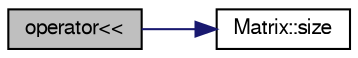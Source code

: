 digraph "operator&lt;&lt;"
{
 // LATEX_PDF_SIZE
  edge [fontname="FreeSans",fontsize="10",labelfontname="FreeSans",labelfontsize="10"];
  node [fontname="FreeSans",fontsize="10",shape=record];
  rankdir="LR";
  Node1 [label="operator\<\<",height=0.2,width=0.4,color="black", fillcolor="grey75", style="filled", fontcolor="black",tooltip="Operacja wysylajaca macierz na podany strumien, wysylane sa elementy z ktorych macierz sie sklada odp..."];
  Node1 -> Node2 [color="midnightblue",fontsize="10",style="solid",fontname="FreeSans"];
  Node2 [label="Matrix::size",height=0.2,width=0.4,color="black", fillcolor="white", style="filled",URL="$a00084.html#a3a952058b788b08f01c07c0154e7ebc2",tooltip="Funkcja zwraca wielkosc macierzy w postaci liczby int (np dla macierzy 2x2 zwroci 2)."];
}
